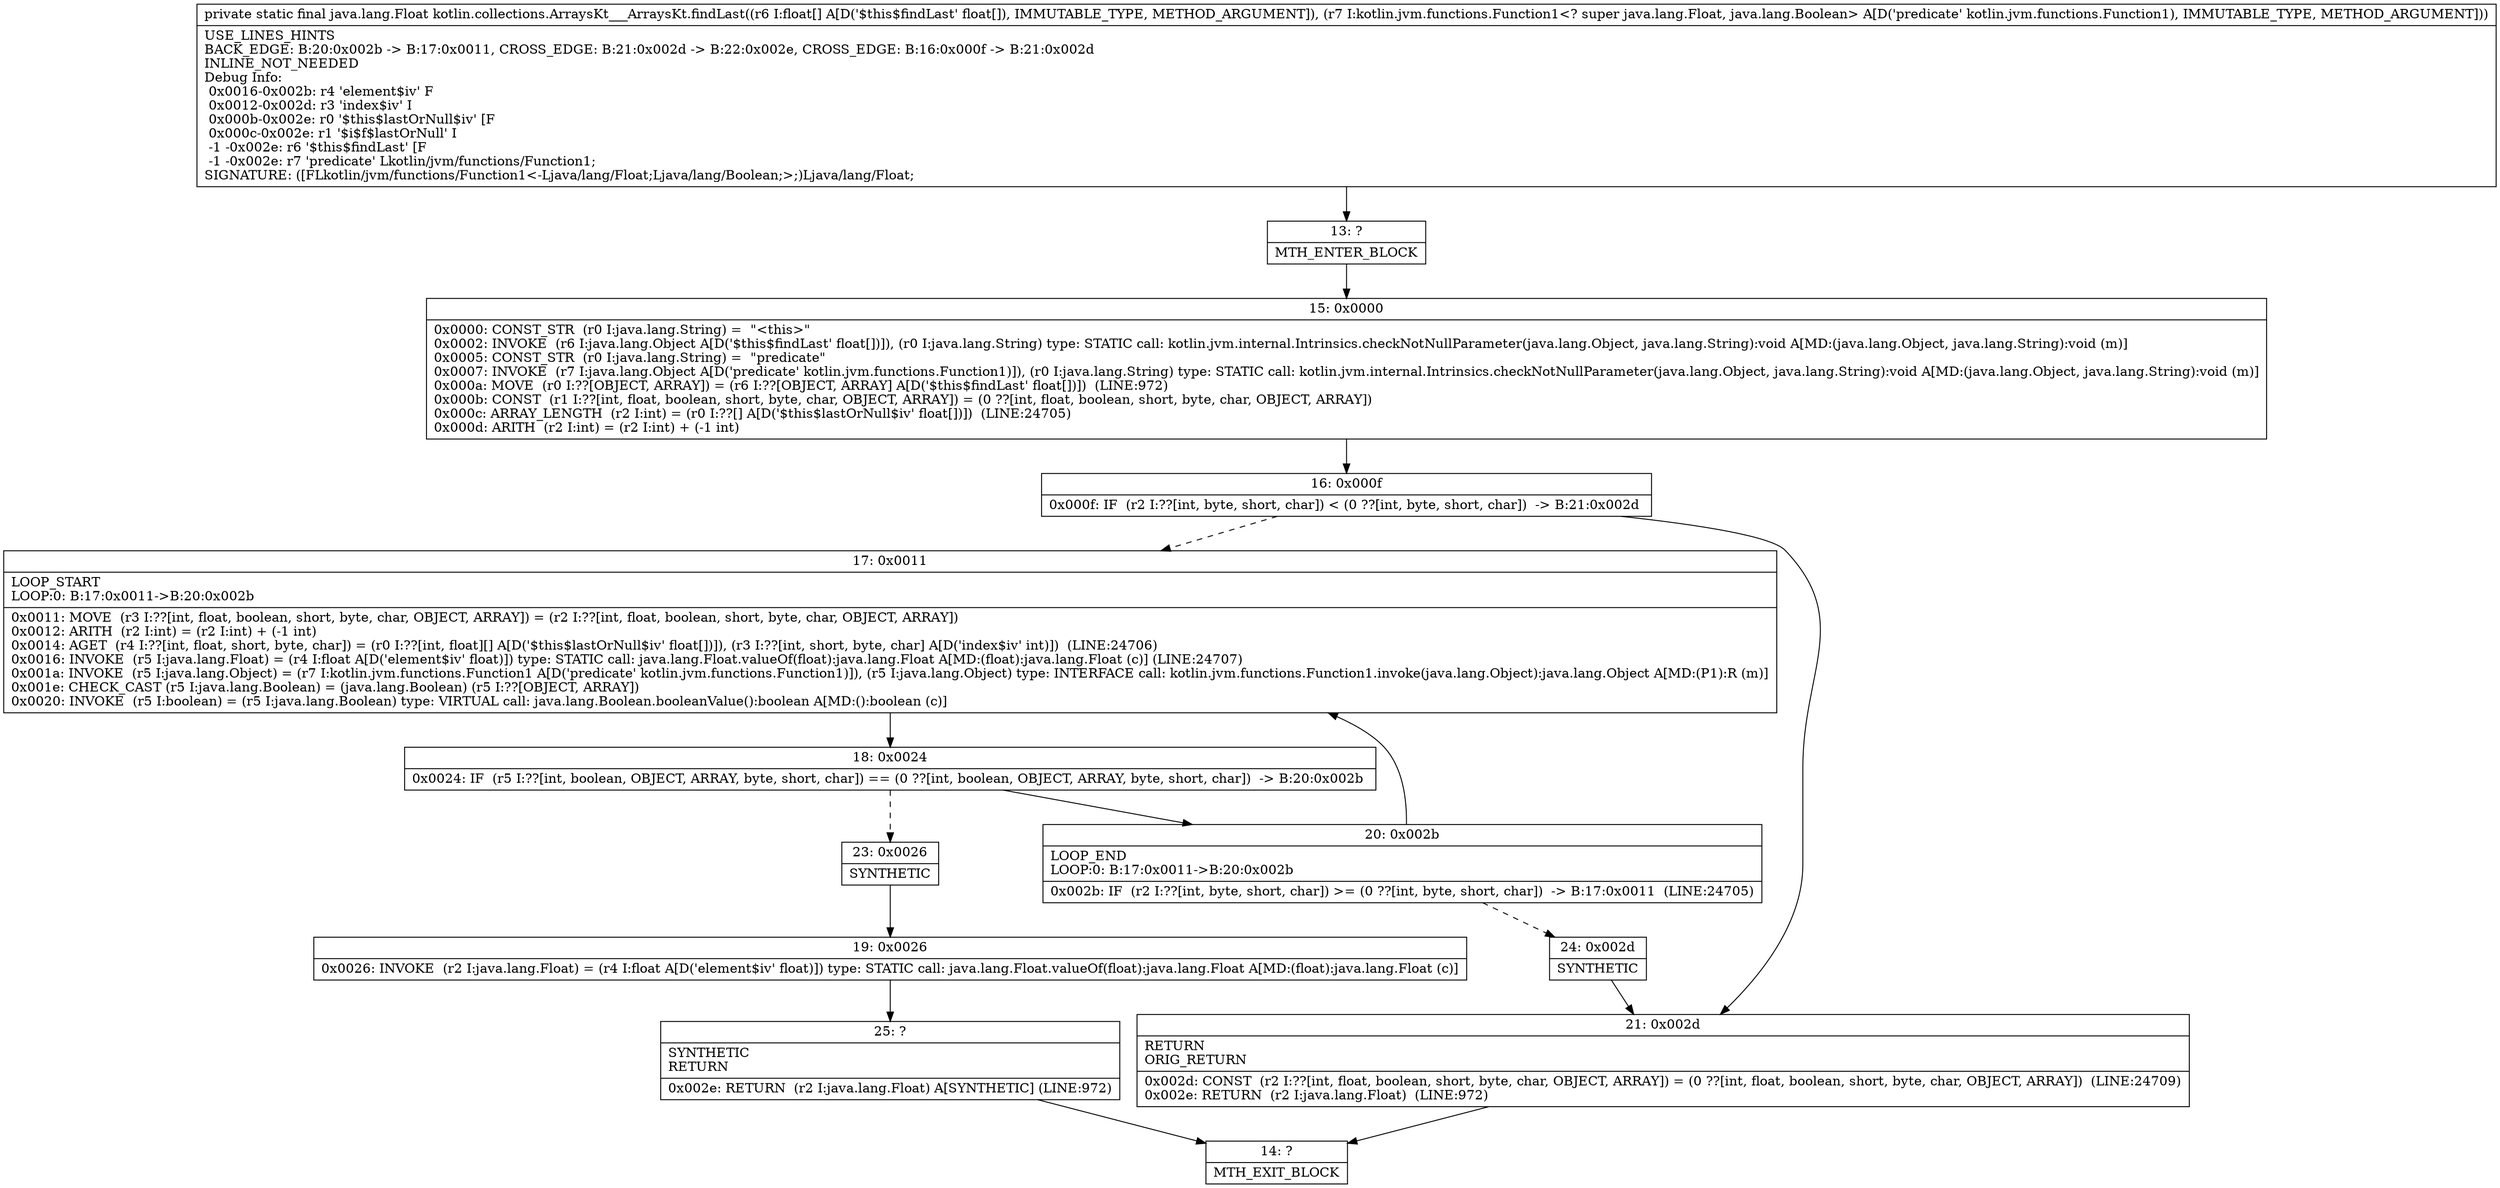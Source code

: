 digraph "CFG forkotlin.collections.ArraysKt___ArraysKt.findLast([FLkotlin\/jvm\/functions\/Function1;)Ljava\/lang\/Float;" {
Node_13 [shape=record,label="{13\:\ ?|MTH_ENTER_BLOCK\l}"];
Node_15 [shape=record,label="{15\:\ 0x0000|0x0000: CONST_STR  (r0 I:java.lang.String) =  \"\<this\>\" \l0x0002: INVOKE  (r6 I:java.lang.Object A[D('$this$findLast' float[])]), (r0 I:java.lang.String) type: STATIC call: kotlin.jvm.internal.Intrinsics.checkNotNullParameter(java.lang.Object, java.lang.String):void A[MD:(java.lang.Object, java.lang.String):void (m)]\l0x0005: CONST_STR  (r0 I:java.lang.String) =  \"predicate\" \l0x0007: INVOKE  (r7 I:java.lang.Object A[D('predicate' kotlin.jvm.functions.Function1)]), (r0 I:java.lang.String) type: STATIC call: kotlin.jvm.internal.Intrinsics.checkNotNullParameter(java.lang.Object, java.lang.String):void A[MD:(java.lang.Object, java.lang.String):void (m)]\l0x000a: MOVE  (r0 I:??[OBJECT, ARRAY]) = (r6 I:??[OBJECT, ARRAY] A[D('$this$findLast' float[])])  (LINE:972)\l0x000b: CONST  (r1 I:??[int, float, boolean, short, byte, char, OBJECT, ARRAY]) = (0 ??[int, float, boolean, short, byte, char, OBJECT, ARRAY]) \l0x000c: ARRAY_LENGTH  (r2 I:int) = (r0 I:??[] A[D('$this$lastOrNull$iv' float[])])  (LINE:24705)\l0x000d: ARITH  (r2 I:int) = (r2 I:int) + (\-1 int) \l}"];
Node_16 [shape=record,label="{16\:\ 0x000f|0x000f: IF  (r2 I:??[int, byte, short, char]) \< (0 ??[int, byte, short, char])  \-\> B:21:0x002d \l}"];
Node_17 [shape=record,label="{17\:\ 0x0011|LOOP_START\lLOOP:0: B:17:0x0011\-\>B:20:0x002b\l|0x0011: MOVE  (r3 I:??[int, float, boolean, short, byte, char, OBJECT, ARRAY]) = (r2 I:??[int, float, boolean, short, byte, char, OBJECT, ARRAY]) \l0x0012: ARITH  (r2 I:int) = (r2 I:int) + (\-1 int) \l0x0014: AGET  (r4 I:??[int, float, short, byte, char]) = (r0 I:??[int, float][] A[D('$this$lastOrNull$iv' float[])]), (r3 I:??[int, short, byte, char] A[D('index$iv' int)])  (LINE:24706)\l0x0016: INVOKE  (r5 I:java.lang.Float) = (r4 I:float A[D('element$iv' float)]) type: STATIC call: java.lang.Float.valueOf(float):java.lang.Float A[MD:(float):java.lang.Float (c)] (LINE:24707)\l0x001a: INVOKE  (r5 I:java.lang.Object) = (r7 I:kotlin.jvm.functions.Function1 A[D('predicate' kotlin.jvm.functions.Function1)]), (r5 I:java.lang.Object) type: INTERFACE call: kotlin.jvm.functions.Function1.invoke(java.lang.Object):java.lang.Object A[MD:(P1):R (m)]\l0x001e: CHECK_CAST (r5 I:java.lang.Boolean) = (java.lang.Boolean) (r5 I:??[OBJECT, ARRAY]) \l0x0020: INVOKE  (r5 I:boolean) = (r5 I:java.lang.Boolean) type: VIRTUAL call: java.lang.Boolean.booleanValue():boolean A[MD:():boolean (c)]\l}"];
Node_18 [shape=record,label="{18\:\ 0x0024|0x0024: IF  (r5 I:??[int, boolean, OBJECT, ARRAY, byte, short, char]) == (0 ??[int, boolean, OBJECT, ARRAY, byte, short, char])  \-\> B:20:0x002b \l}"];
Node_20 [shape=record,label="{20\:\ 0x002b|LOOP_END\lLOOP:0: B:17:0x0011\-\>B:20:0x002b\l|0x002b: IF  (r2 I:??[int, byte, short, char]) \>= (0 ??[int, byte, short, char])  \-\> B:17:0x0011  (LINE:24705)\l}"];
Node_24 [shape=record,label="{24\:\ 0x002d|SYNTHETIC\l}"];
Node_23 [shape=record,label="{23\:\ 0x0026|SYNTHETIC\l}"];
Node_19 [shape=record,label="{19\:\ 0x0026|0x0026: INVOKE  (r2 I:java.lang.Float) = (r4 I:float A[D('element$iv' float)]) type: STATIC call: java.lang.Float.valueOf(float):java.lang.Float A[MD:(float):java.lang.Float (c)]\l}"];
Node_25 [shape=record,label="{25\:\ ?|SYNTHETIC\lRETURN\l|0x002e: RETURN  (r2 I:java.lang.Float) A[SYNTHETIC] (LINE:972)\l}"];
Node_14 [shape=record,label="{14\:\ ?|MTH_EXIT_BLOCK\l}"];
Node_21 [shape=record,label="{21\:\ 0x002d|RETURN\lORIG_RETURN\l|0x002d: CONST  (r2 I:??[int, float, boolean, short, byte, char, OBJECT, ARRAY]) = (0 ??[int, float, boolean, short, byte, char, OBJECT, ARRAY])  (LINE:24709)\l0x002e: RETURN  (r2 I:java.lang.Float)  (LINE:972)\l}"];
MethodNode[shape=record,label="{private static final java.lang.Float kotlin.collections.ArraysKt___ArraysKt.findLast((r6 I:float[] A[D('$this$findLast' float[]), IMMUTABLE_TYPE, METHOD_ARGUMENT]), (r7 I:kotlin.jvm.functions.Function1\<? super java.lang.Float, java.lang.Boolean\> A[D('predicate' kotlin.jvm.functions.Function1), IMMUTABLE_TYPE, METHOD_ARGUMENT]))  | USE_LINES_HINTS\lBACK_EDGE: B:20:0x002b \-\> B:17:0x0011, CROSS_EDGE: B:21:0x002d \-\> B:22:0x002e, CROSS_EDGE: B:16:0x000f \-\> B:21:0x002d\lINLINE_NOT_NEEDED\lDebug Info:\l  0x0016\-0x002b: r4 'element$iv' F\l  0x0012\-0x002d: r3 'index$iv' I\l  0x000b\-0x002e: r0 '$this$lastOrNull$iv' [F\l  0x000c\-0x002e: r1 '$i$f$lastOrNull' I\l  \-1 \-0x002e: r6 '$this$findLast' [F\l  \-1 \-0x002e: r7 'predicate' Lkotlin\/jvm\/functions\/Function1;\lSIGNATURE: ([FLkotlin\/jvm\/functions\/Function1\<\-Ljava\/lang\/Float;Ljava\/lang\/Boolean;\>;)Ljava\/lang\/Float;\l}"];
MethodNode -> Node_13;Node_13 -> Node_15;
Node_15 -> Node_16;
Node_16 -> Node_17[style=dashed];
Node_16 -> Node_21;
Node_17 -> Node_18;
Node_18 -> Node_20;
Node_18 -> Node_23[style=dashed];
Node_20 -> Node_17;
Node_20 -> Node_24[style=dashed];
Node_24 -> Node_21;
Node_23 -> Node_19;
Node_19 -> Node_25;
Node_25 -> Node_14;
Node_21 -> Node_14;
}

